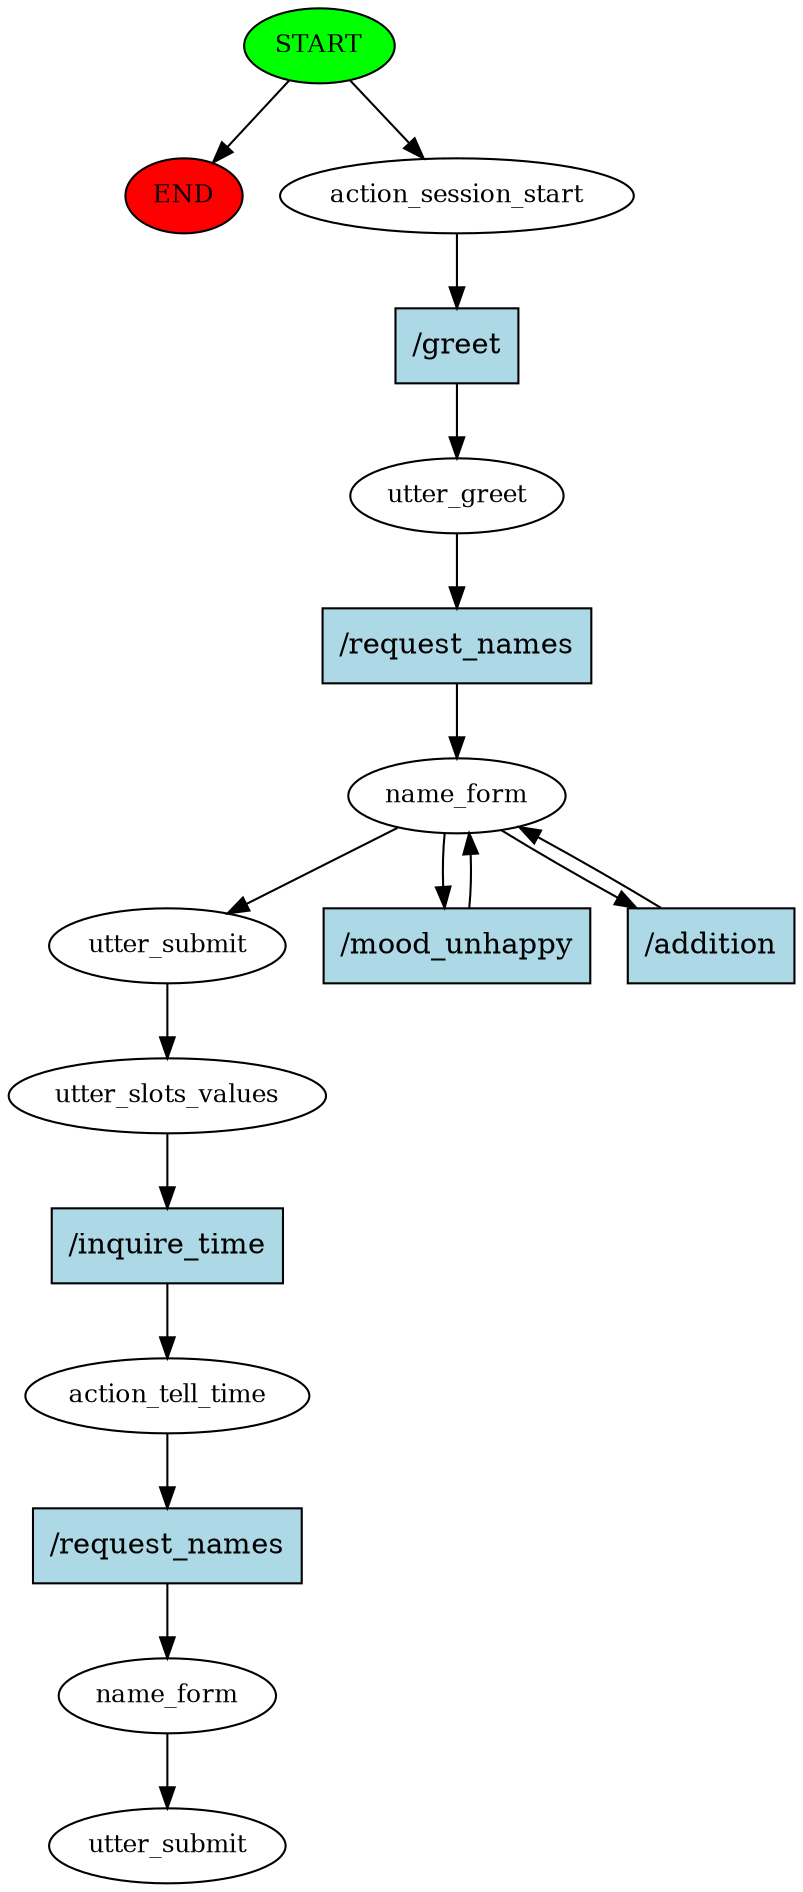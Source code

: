 digraph  {
0 [class="start active", fillcolor=green, fontsize=12, label=START, style=filled];
"-1" [class=end, fillcolor=red, fontsize=12, label=END, style=filled];
1 [class=active, fontsize=12, label=action_session_start];
2 [class=active, fontsize=12, label=utter_greet];
3 [class=active, fontsize=12, label=name_form];
7 [class=active, fontsize=12, label=utter_submit];
8 [class=active, fontsize=12, label=utter_slots_values];
9 [class=active, fontsize=12, label=action_tell_time];
10 [class=active, fontsize=12, label=name_form];
11 [class="dashed active", fontsize=12, label=utter_submit];
12 [class="intent active", fillcolor=lightblue, label="/greet", shape=rect, style=filled];
13 [class="intent active", fillcolor=lightblue, label="/request_names", shape=rect, style=filled];
14 [class="intent active", fillcolor=lightblue, label="/mood_unhappy", shape=rect, style=filled];
15 [class="intent active", fillcolor=lightblue, label="/addition", shape=rect, style=filled];
16 [class="intent active", fillcolor=lightblue, label="/inquire_time", shape=rect, style=filled];
17 [class="intent active", fillcolor=lightblue, label="/request_names", shape=rect, style=filled];
0 -> "-1"  [class="", key=NONE, label=""];
0 -> 1  [class=active, key=NONE, label=""];
1 -> 12  [class=active, key=0];
2 -> 13  [class=active, key=0];
3 -> 7  [class=active, key=NONE, label=""];
3 -> 14  [class=active, key=0];
3 -> 15  [class=active, key=0];
7 -> 8  [class=active, key=NONE, label=""];
8 -> 16  [class=active, key=0];
9 -> 17  [class=active, key=0];
10 -> 11  [class=active, key=NONE, label=""];
12 -> 2  [class=active, key=0];
13 -> 3  [class=active, key=0];
14 -> 3  [class=active, key=0];
15 -> 3  [class=active, key=0];
16 -> 9  [class=active, key=0];
17 -> 10  [class=active, key=0];
}

